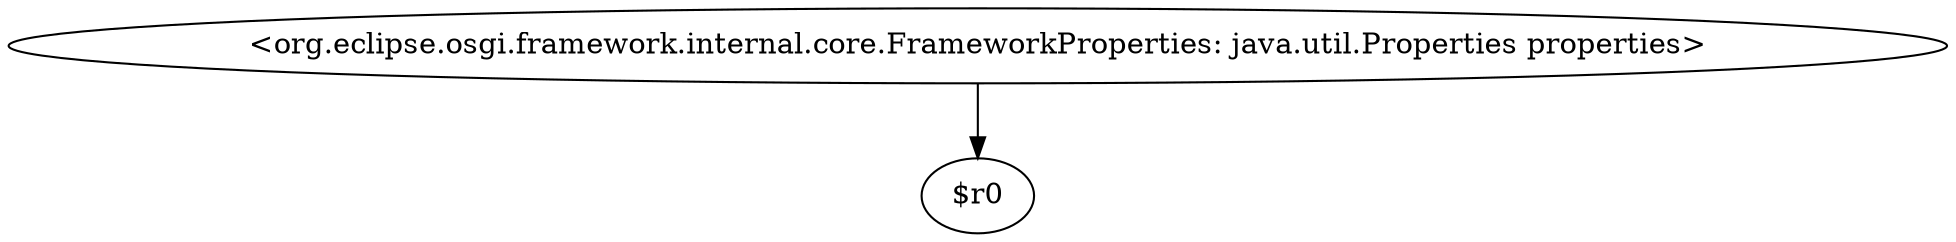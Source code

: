 digraph g {
0[label="<org.eclipse.osgi.framework.internal.core.FrameworkProperties: java.util.Properties properties>"]
1[label="$r0"]
0->1[label=""]
}
